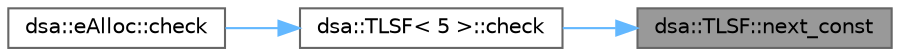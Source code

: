 digraph "dsa::TLSF::next_const"
{
 // LATEX_PDF_SIZE
  bgcolor="transparent";
  edge [fontname=Helvetica,fontsize=10,labelfontname=Helvetica,labelfontsize=10];
  node [fontname=Helvetica,fontsize=10,shape=box,height=0.2,width=0.4];
  rankdir="RL";
  Node1 [id="Node000001",label="dsa::TLSF::next_const",height=0.2,width=0.4,color="gray40", fillcolor="grey60", style="filled", fontcolor="black",tooltip=" "];
  Node1 -> Node2 [id="edge1_Node000001_Node000002",dir="back",color="steelblue1",style="solid",tooltip=" "];
  Node2 [id="Node000002",label="dsa::TLSF\< 5 \>::check",height=0.2,width=0.4,color="grey40", fillcolor="white", style="filled",URL="$classdsa_1_1_t_l_s_f.html#aaed5056de4768b8781b5c29d0ce257c6",tooltip=" "];
  Node2 -> Node3 [id="edge2_Node000002_Node000003",dir="back",color="steelblue1",style="solid",tooltip=" "];
  Node3 [id="Node000003",label="dsa::eAlloc::check",height=0.2,width=0.4,color="grey40", fillcolor="white", style="filled",URL="$classdsa_1_1e_alloc.html#ad1f088a6a6ac5997e224ad0062c70523",tooltip="Checks the overall integrity of the allocator."];
}
